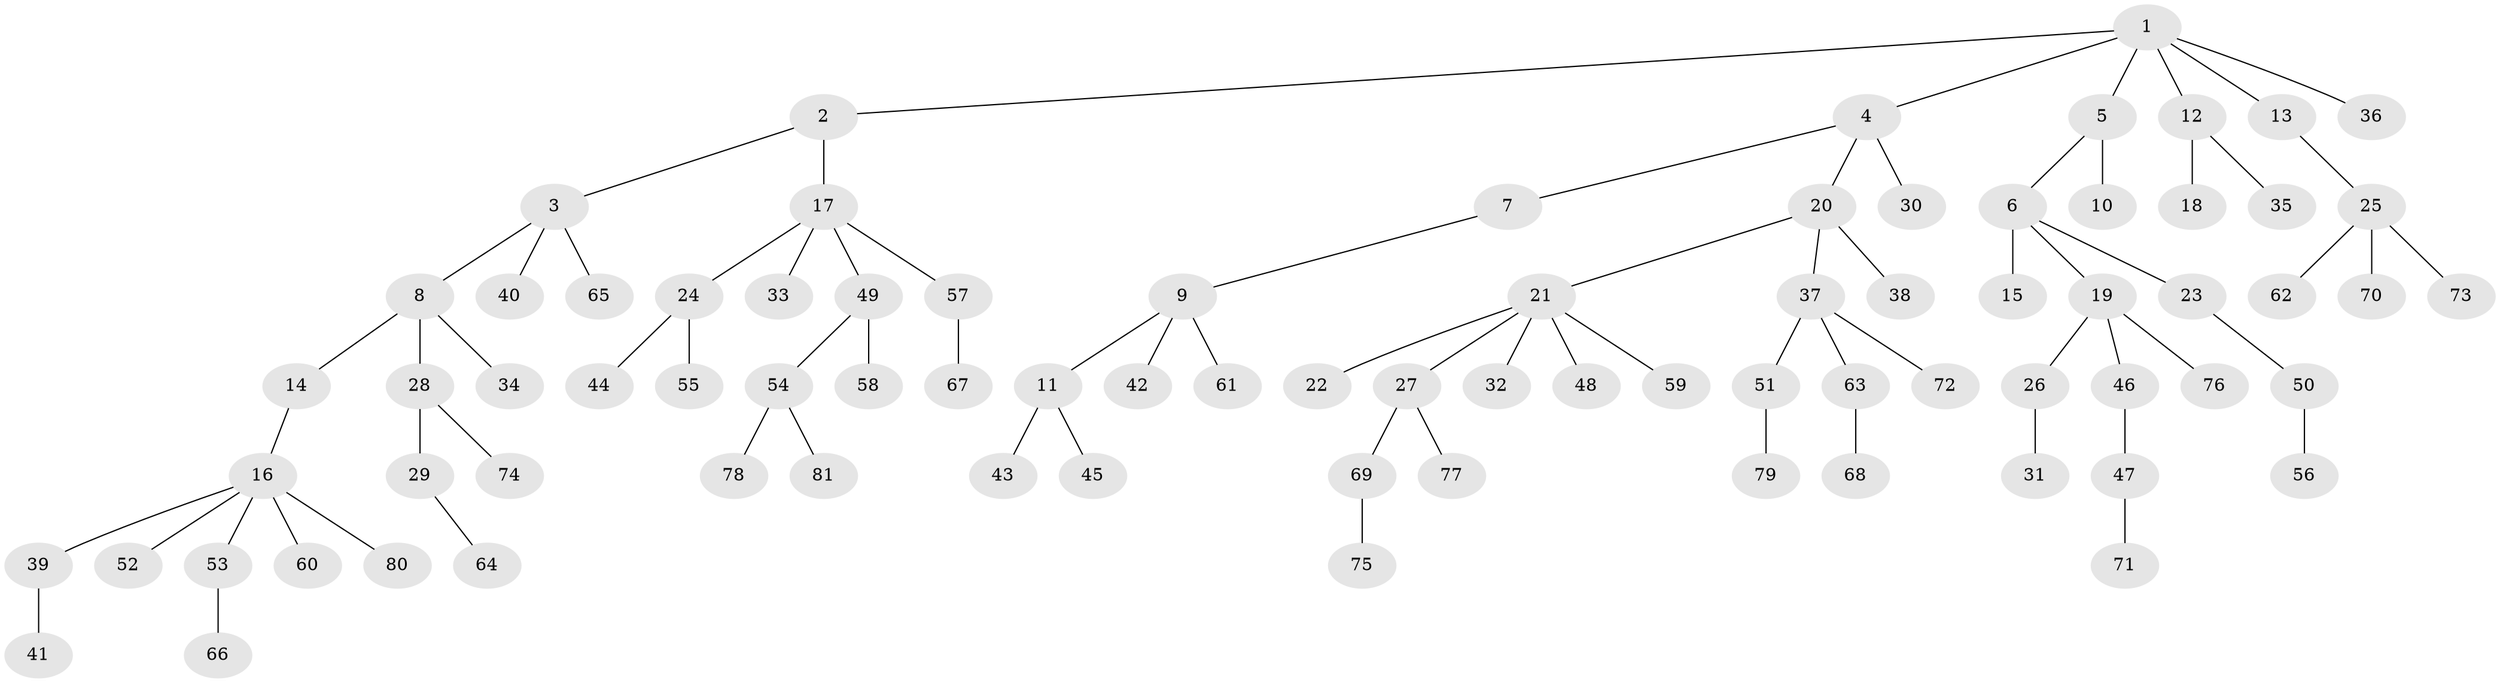 // original degree distribution, {7: 0.022388059701492536, 3: 0.05223880597014925, 5: 0.05223880597014925, 4: 0.07462686567164178, 2: 0.31343283582089554, 1: 0.48507462686567165}
// Generated by graph-tools (version 1.1) at 2025/51/03/04/25 22:51:32]
// undirected, 81 vertices, 80 edges
graph export_dot {
  node [color=gray90,style=filled];
  1;
  2;
  3;
  4;
  5;
  6;
  7;
  8;
  9;
  10;
  11;
  12;
  13;
  14;
  15;
  16;
  17;
  18;
  19;
  20;
  21;
  22;
  23;
  24;
  25;
  26;
  27;
  28;
  29;
  30;
  31;
  32;
  33;
  34;
  35;
  36;
  37;
  38;
  39;
  40;
  41;
  42;
  43;
  44;
  45;
  46;
  47;
  48;
  49;
  50;
  51;
  52;
  53;
  54;
  55;
  56;
  57;
  58;
  59;
  60;
  61;
  62;
  63;
  64;
  65;
  66;
  67;
  68;
  69;
  70;
  71;
  72;
  73;
  74;
  75;
  76;
  77;
  78;
  79;
  80;
  81;
  1 -- 2 [weight=1.0];
  1 -- 4 [weight=1.0];
  1 -- 5 [weight=1.0];
  1 -- 12 [weight=1.0];
  1 -- 13 [weight=1.0];
  1 -- 36 [weight=1.0];
  2 -- 3 [weight=1.0];
  2 -- 17 [weight=1.0];
  3 -- 8 [weight=1.0];
  3 -- 40 [weight=1.0];
  3 -- 65 [weight=1.0];
  4 -- 7 [weight=1.0];
  4 -- 20 [weight=1.0];
  4 -- 30 [weight=1.0];
  5 -- 6 [weight=1.0];
  5 -- 10 [weight=1.0];
  6 -- 15 [weight=1.0];
  6 -- 19 [weight=1.0];
  6 -- 23 [weight=1.0];
  7 -- 9 [weight=1.0];
  8 -- 14 [weight=1.0];
  8 -- 28 [weight=1.0];
  8 -- 34 [weight=1.0];
  9 -- 11 [weight=1.0];
  9 -- 42 [weight=1.0];
  9 -- 61 [weight=1.0];
  11 -- 43 [weight=1.0];
  11 -- 45 [weight=1.0];
  12 -- 18 [weight=1.0];
  12 -- 35 [weight=1.0];
  13 -- 25 [weight=1.0];
  14 -- 16 [weight=1.0];
  16 -- 39 [weight=1.0];
  16 -- 52 [weight=1.0];
  16 -- 53 [weight=1.0];
  16 -- 60 [weight=1.0];
  16 -- 80 [weight=1.0];
  17 -- 24 [weight=1.0];
  17 -- 33 [weight=1.0];
  17 -- 49 [weight=1.0];
  17 -- 57 [weight=1.0];
  19 -- 26 [weight=1.0];
  19 -- 46 [weight=1.0];
  19 -- 76 [weight=1.0];
  20 -- 21 [weight=1.0];
  20 -- 37 [weight=1.0];
  20 -- 38 [weight=2.0];
  21 -- 22 [weight=1.0];
  21 -- 27 [weight=1.0];
  21 -- 32 [weight=1.0];
  21 -- 48 [weight=1.0];
  21 -- 59 [weight=1.0];
  23 -- 50 [weight=1.0];
  24 -- 44 [weight=1.0];
  24 -- 55 [weight=1.0];
  25 -- 62 [weight=1.0];
  25 -- 70 [weight=1.0];
  25 -- 73 [weight=1.0];
  26 -- 31 [weight=1.0];
  27 -- 69 [weight=1.0];
  27 -- 77 [weight=1.0];
  28 -- 29 [weight=1.0];
  28 -- 74 [weight=1.0];
  29 -- 64 [weight=1.0];
  37 -- 51 [weight=1.0];
  37 -- 63 [weight=1.0];
  37 -- 72 [weight=1.0];
  39 -- 41 [weight=1.0];
  46 -- 47 [weight=1.0];
  47 -- 71 [weight=1.0];
  49 -- 54 [weight=1.0];
  49 -- 58 [weight=1.0];
  50 -- 56 [weight=1.0];
  51 -- 79 [weight=1.0];
  53 -- 66 [weight=1.0];
  54 -- 78 [weight=1.0];
  54 -- 81 [weight=1.0];
  57 -- 67 [weight=1.0];
  63 -- 68 [weight=1.0];
  69 -- 75 [weight=1.0];
}

